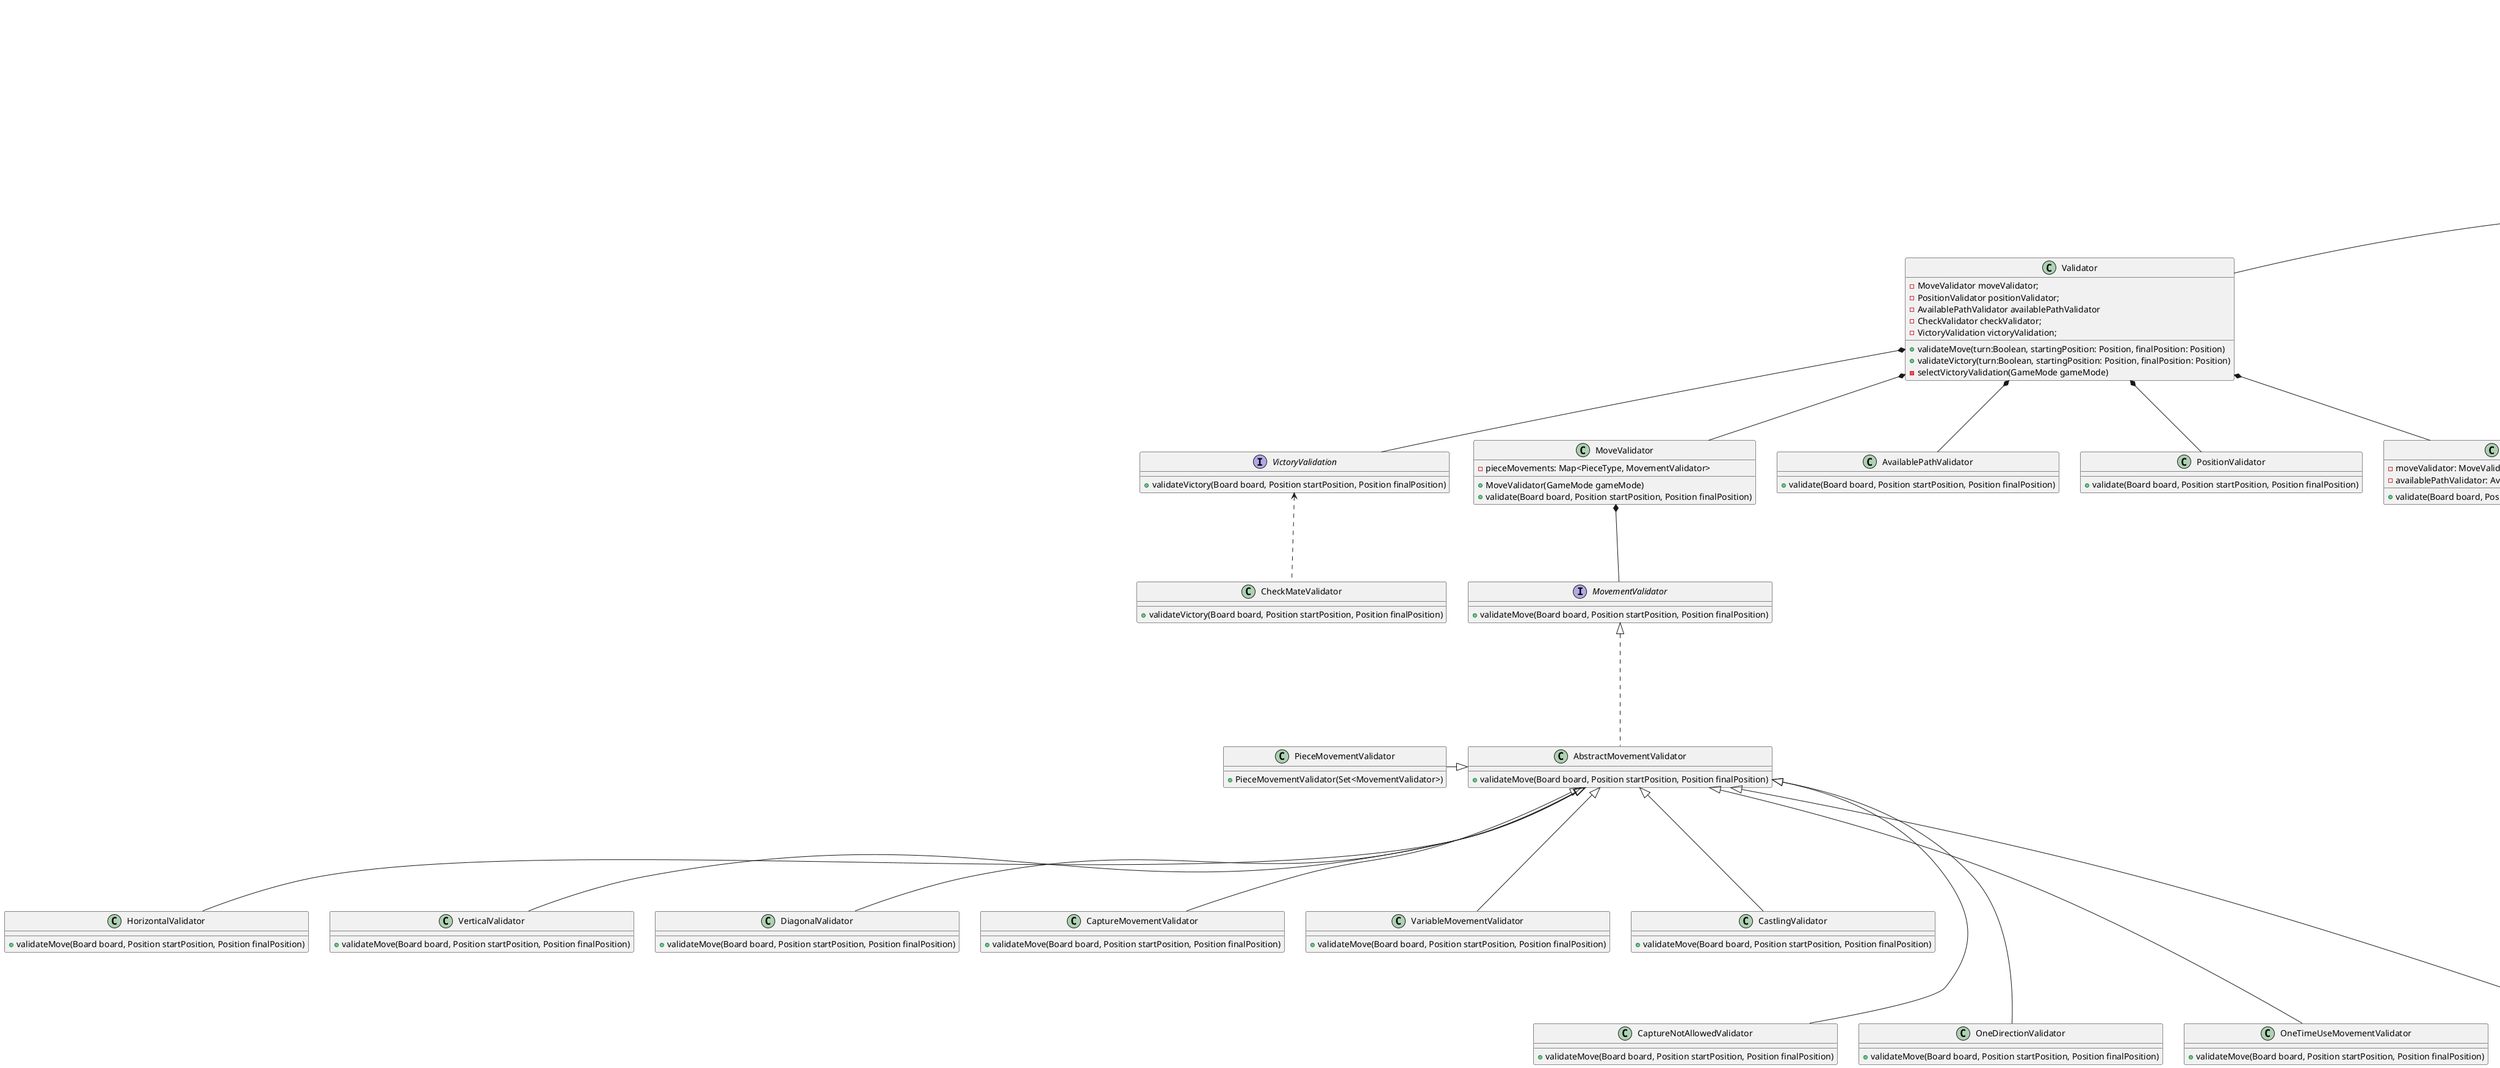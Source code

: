 @startuml
'https://plantuml.com/sequence-diagram


Game *-l- Validator
Game *-- Piece
Game *-- Board
class Game{
    - board: Board
    - validator: Validator
    - turn: boolean
    - pieceMover: pieceMover
    - promoter: promoter
    + Game(GameMode gameMode)
    + movePiece(int startX, int startY, int finishX, int finishY)
    + getBoard()
    + isP1Turn
    - generateBoard(GameMode gameMode)
    - promoterType(GameMode gameMode)
}


interface Board{
    + isEmpty(int horizontalPosition,int verticalPosition)
    + getKingPosition(Color color)
    + movePiece(Position startPosition, Position finalPosition)

}

ChessBoard ..|> Board
ChessBoard o-- Position
class ChessBoard{
    - positions: List<Positions>
    + isEmpty(int horizontalPosition,int verticalPosition)
    + getKingPosition(Color color)
    + movePiece(Position startPosition, Position finalPosition)
    + getHeight()
    + getWidth()
}

Position *-u- Board
Position o-- Piece
class Position{
    - verticalPosition: String
    - horizontalPosition: Integer
    - piece: Piece
    + isEmpty()
    + getVerticalPosition()
    + getHorizontalPosition()
    + getPiece()
}

Piece --> Color
Piece --> PieceType
class Piece{
    - int: initialX
    - int: initialY
    - pieceType: PieceType
    - color: Color
    + getId()
    + getType()
    + getColor()
    + getInitilaPositionValues()
    + setInitialX(int initialX)
    + setInitialY(int initialY)

}

enum Color{
    - White
    - Black
}

enum PieceType{
    - King
    - Queen
    - Bishop
    - Knight
    - Rook
    - Pawn
    - Invalid
}



class Validator{
    - MoveValidator moveValidator;
    - PositionValidator positionValidator;
    - AvailablePathValidator availablePathValidator
    - CheckValidator checkValidator;
    - VictoryValidation victoryValidation;
    + validateMove(turn:Boolean, startingPosition: Position, finalPosition: Position)
    + validateVictory(turn:Boolean, startingPosition: Position, finalPosition: Position)
    - selectVictoryValidation(GameMode gameMode)

}

AvailablePathValidator -u-* Validator
class AvailablePathValidator{
+ validate(Board board, Position startPosition, Position finalPosition)
}

MoveValidator -u-* Validator
class MoveValidator{
- pieceMovements: Map<PieceType, MovementValidator>
+ MoveValidator(GameMode gameMode)
+ validate(Board board, Position startPosition, Position finalPosition)
}

PositionValidator -u-* Validator
class PositionValidator{
+ validate(Board board, Position startPosition, Position finalPosition)
}

CheckValidator -u-* Validator
class CheckValidator{
- moveValidator: MoveValidator
- availablePathValidator: AvailablePathValidator
+ validate(Board board, Position startPosition, Position finalPosition)

}

VictoryValidation -u-* Validator
interface VictoryValidation{
+ validateVictory(Board board, Position startPosition, Position finalPosition)
}


MovementValidator -u-* MoveValidator
interface MovementValidator{
 +validateMove(Board board, Position startPosition, Position finalPosition)
}

AbstractMovementValidator .u.|> MovementValidator
class AbstractMovementValidator{
 +validateMove(Board board, Position startPosition, Position finalPosition)
}

HorizontalValidator -u-|> AbstractMovementValidator
class HorizontalValidator{
 +validateMove(Board board, Position startPosition, Position finalPosition)
}

VerticalValidator -u-|> AbstractMovementValidator
class VerticalValidator{
 +validateMove(Board board, Position startPosition, Position finalPosition)
}

DiagonalValidator -u-|> AbstractMovementValidator
class DiagonalValidator{
 +validateMove(Board board, Position startPosition, Position finalPosition)
}

CaptureMovementValidator -u-|> AbstractMovementValidator
class CaptureMovementValidator{
 +validateMove(Board board, Position startPosition, Position finalPosition)
}

VariableMovementValidator -u-|> AbstractMovementValidator
class VariableMovementValidator{
 +validateMove(Board board, Position startPosition, Position finalPosition)
}

CastlingValidator -u-|> AbstractMovementValidator
class CastlingValidator{
 +validateMove(Board board, Position startPosition, Position finalPosition)
}

CaptureNotAllowedValidator -u--|> AbstractMovementValidator
class CaptureNotAllowedValidator{
 +validateMove(Board board, Position startPosition, Position finalPosition)
}

OneDirectionValidator -u--|> AbstractMovementValidator
class OneDirectionValidator{
 +validateMove(Board board, Position startPosition, Position finalPosition)
}

OneTimeUseMovementValidator -u--|> AbstractMovementValidator
class OneTimeUseMovementValidator{
 +validateMove(Board board, Position startPosition, Position finalPosition)
}

UnderLimitValidator -u--|> AbstractMovementValidator
class UnderLimitValidator{
 +validateMove(Board board, Position startPosition, Position finalPosition)
}


PieceMovementValidator -r-|> AbstractMovementValidator
class PieceMovementValidator{
 +PieceMovementValidator(Set<MovementValidator>)
}

CheckMateValidator -u.> VictoryValidation
class CheckMateValidator{
 +validateVictory(Board board, Position startPosition, Position finalPosition)
}

BoardCreator --o Game
Class BoardCreator{
    +create(int x, int y)
}

PieceCreator --o Game
Class PieceCreator{
    +insertPiecesInBoard(Board board, GameMode gameMode)
}

Promoter -u-o Game
Class Promoter{
- promoted: PieceType
- promotion: PieceType
+ Promoter(PieceType promoted, PieceType promotion)
+ verifyForPromotion(boolean p1turn, Board board, Position startPosition, Position finishPosition)
}

Adapter --> Game
class Adapter{
+ adaptPiece(List<Position> positions)
- adaptPieceType(PieceType type)
- adaptColor(Color color)
- adaptPosition(Position position)
}

ChessEngine --> Adapter
ChessEngine --> Game
class ChessEngine{
    - game: Game
    - adapter: Adapter
    + applyMove(move: Move)
    + init()
    - selectGame()
}

Game -> MoveSetValidator
Interface MoveSetValidator{
+loadMoveSetValidators()
}

ClassicMoveSetValidator .u.|> MoveSetValidator
Class ClassicMoveSetValidator{
+loadMoveSetValidators()
}

CapablancaMoveSetValidator .u.|> MoveSetValidator
Class CapablancaMoveSetValidator{
+loadMoveSetValidators()
}

@enduml